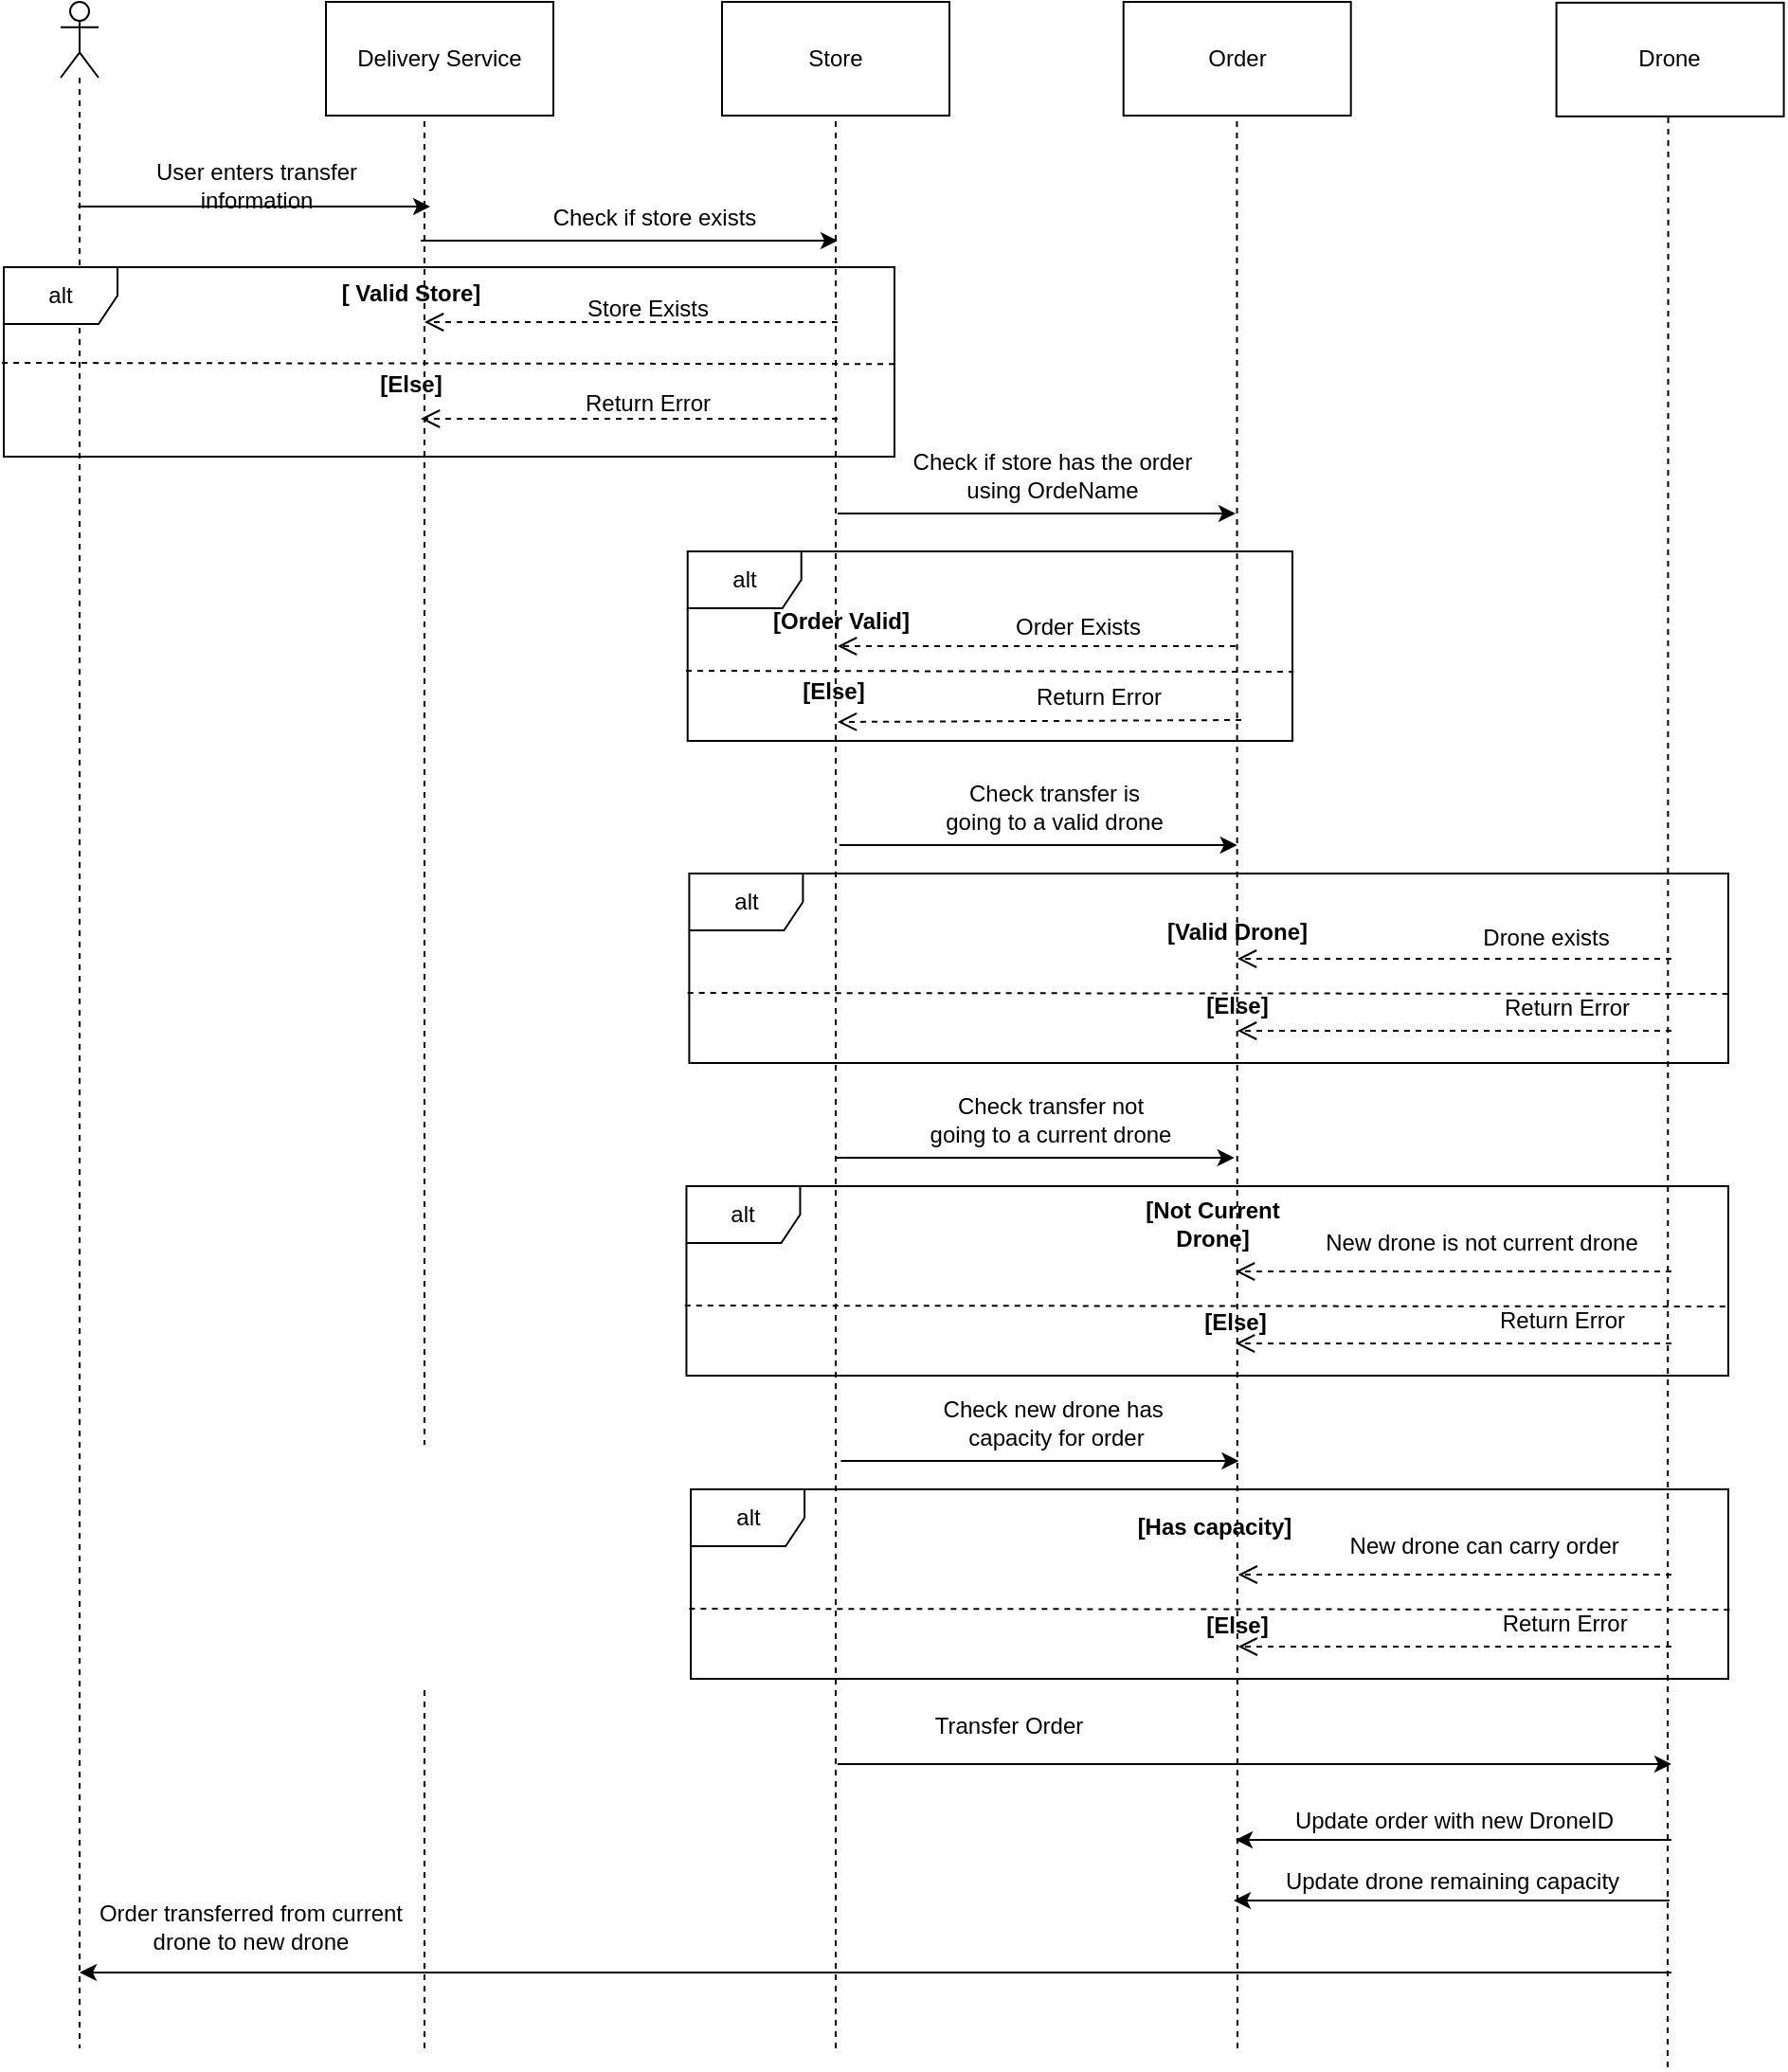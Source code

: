 <mxfile version="20.4.1" type="device"><diagram id="obFiD6qit3gcH0bpKvYI" name="Page-1"><mxGraphModel dx="1642" dy="654" grid="1" gridSize="10" guides="1" tooltips="1" connect="1" arrows="1" fold="1" page="0" pageScale="1" pageWidth="1169" pageHeight="827" math="0" shadow="0"><root><mxCell id="0"/><mxCell id="1" parent="0"/><mxCell id="kNuEiY_QBoVbd9yxOHJQ-1" value="Store" style="rounded=0;whiteSpace=wrap;html=1;" parent="1" vertex="1"><mxGeometry x="249" y="160" width="120" height="60" as="geometry"/></mxCell><mxCell id="kNuEiY_QBoVbd9yxOHJQ-2" value="Delivery Service" style="rounded=0;whiteSpace=wrap;html=1;" parent="1" vertex="1"><mxGeometry x="40" y="160" width="120" height="60" as="geometry"/></mxCell><mxCell id="kNuEiY_QBoVbd9yxOHJQ-4" value="Drone" style="rounded=0;whiteSpace=wrap;html=1;" parent="1" vertex="1"><mxGeometry x="689.3" y="160.42" width="120" height="60" as="geometry"/></mxCell><mxCell id="kNuEiY_QBoVbd9yxOHJQ-5" value="" style="shape=umlLifeline;participant=umlActor;perimeter=lifelinePerimeter;whiteSpace=wrap;html=1;container=1;collapsible=0;recursiveResize=0;verticalAlign=top;spacingTop=36;outlineConnect=0;" parent="1" vertex="1"><mxGeometry x="-100" y="160" width="20" height="1080" as="geometry"/></mxCell><mxCell id="kNuEiY_QBoVbd9yxOHJQ-6" value="alt" style="shape=umlFrame;whiteSpace=wrap;html=1;" parent="1" vertex="1"><mxGeometry x="-130" y="300" width="470" height="100" as="geometry"/></mxCell><mxCell id="kNuEiY_QBoVbd9yxOHJQ-7" value="" style="endArrow=classic;html=1;rounded=0;" parent="1" edge="1"><mxGeometry width="50" height="50" relative="1" as="geometry"><mxPoint x="-90.75" y="268" as="sourcePoint"/><mxPoint x="95.0" y="268" as="targetPoint"/><Array as="points"><mxPoint x="-30" y="268"/></Array></mxGeometry></mxCell><mxCell id="kNuEiY_QBoVbd9yxOHJQ-8" value="User enters transfer&lt;br&gt;information" style="text;html=1;align=center;verticalAlign=middle;resizable=0;points=[];autosize=1;strokeColor=none;fillColor=none;" parent="1" vertex="1"><mxGeometry x="-62" y="237" width="130" height="40" as="geometry"/></mxCell><mxCell id="kNuEiY_QBoVbd9yxOHJQ-9" value="" style="endArrow=classic;html=1;rounded=0;" parent="1" edge="1"><mxGeometry width="50" height="50" relative="1" as="geometry"><mxPoint x="90" y="286" as="sourcePoint"/><mxPoint x="310" y="286" as="targetPoint"/></mxGeometry></mxCell><mxCell id="kNuEiY_QBoVbd9yxOHJQ-10" value="Check if store exists" style="text;html=1;align=center;verticalAlign=middle;resizable=0;points=[];autosize=1;strokeColor=none;fillColor=none;" parent="1" vertex="1"><mxGeometry x="148" y="259" width="130" height="30" as="geometry"/></mxCell><mxCell id="kNuEiY_QBoVbd9yxOHJQ-11" value="" style="endArrow=none;dashed=1;html=1;rounded=0;entryX=0.433;entryY=0.993;entryDx=0;entryDy=0;entryPerimeter=0;" parent="1" target="kNuEiY_QBoVbd9yxOHJQ-2" edge="1"><mxGeometry width="50" height="50" relative="1" as="geometry"><mxPoint x="92" y="1240" as="sourcePoint"/><mxPoint x="600" y="360" as="targetPoint"/></mxGeometry></mxCell><mxCell id="kNuEiY_QBoVbd9yxOHJQ-13" value="" style="endArrow=none;dashed=1;html=1;rounded=0;" parent="1" edge="1"><mxGeometry width="50" height="50" relative="1" as="geometry"><mxPoint x="748" y="1250" as="sourcePoint"/><mxPoint x="748.3" y="220.42" as="targetPoint"/></mxGeometry></mxCell><mxCell id="kNuEiY_QBoVbd9yxOHJQ-14" value="" style="endArrow=none;dashed=1;html=1;rounded=0;entryX=0.433;entryY=0.993;entryDx=0;entryDy=0;entryPerimeter=0;" parent="1" edge="1"><mxGeometry width="50" height="50" relative="1" as="geometry"><mxPoint x="309" y="1240" as="sourcePoint"/><mxPoint x="309" y="220" as="targetPoint"/></mxGeometry></mxCell><mxCell id="kNuEiY_QBoVbd9yxOHJQ-15" value="&lt;b&gt;[ Valid Store]&lt;/b&gt;" style="text;html=1;strokeColor=none;fillColor=none;align=center;verticalAlign=middle;whiteSpace=wrap;rounded=0;" parent="1" vertex="1"><mxGeometry x="40" y="299" width="90" height="30" as="geometry"/></mxCell><mxCell id="kNuEiY_QBoVbd9yxOHJQ-16" value="[Else]" style="text;html=1;strokeColor=none;fillColor=none;align=center;verticalAlign=middle;whiteSpace=wrap;rounded=0;fontStyle=1" parent="1" vertex="1"><mxGeometry x="55" y="347" width="60" height="30" as="geometry"/></mxCell><mxCell id="kNuEiY_QBoVbd9yxOHJQ-17" value="" style="endArrow=none;dashed=1;html=1;rounded=0;exitX=-0.002;exitY=0.505;exitDx=0;exitDy=0;exitPerimeter=0;entryX=0.999;entryY=0.511;entryDx=0;entryDy=0;entryPerimeter=0;" parent="1" source="kNuEiY_QBoVbd9yxOHJQ-6" target="kNuEiY_QBoVbd9yxOHJQ-6" edge="1"><mxGeometry width="50" height="50" relative="1" as="geometry"><mxPoint x="-130" y="375" as="sourcePoint"/><mxPoint x="350" y="351" as="targetPoint"/></mxGeometry></mxCell><mxCell id="kNuEiY_QBoVbd9yxOHJQ-18" value="" style="html=1;verticalAlign=bottom;endArrow=open;dashed=1;endSize=8;rounded=0;" parent="1" edge="1"><mxGeometry relative="1" as="geometry"><mxPoint x="310" y="380" as="sourcePoint"/><mxPoint x="90" y="380" as="targetPoint"/></mxGeometry></mxCell><mxCell id="kNuEiY_QBoVbd9yxOHJQ-19" value="Return Error" style="text;align=center;fontStyle=0;verticalAlign=middle;spacingLeft=3;spacingRight=3;strokeColor=none;rotatable=0;points=[[0,0.5],[1,0.5]];portConstraint=eastwest;" parent="1" vertex="1"><mxGeometry x="170" y="358" width="80" height="26" as="geometry"/></mxCell><mxCell id="kNuEiY_QBoVbd9yxOHJQ-20" value="" style="html=1;verticalAlign=bottom;endArrow=open;dashed=1;endSize=8;rounded=0;" parent="1" edge="1"><mxGeometry relative="1" as="geometry"><mxPoint x="310" y="329" as="sourcePoint"/><mxPoint x="92" y="329" as="targetPoint"/></mxGeometry></mxCell><mxCell id="kNuEiY_QBoVbd9yxOHJQ-21" value="Store Exists" style="text;align=center;fontStyle=0;verticalAlign=middle;spacingLeft=3;spacingRight=3;strokeColor=none;rotatable=0;points=[[0,0.5],[1,0.5]];portConstraint=eastwest;" parent="1" vertex="1"><mxGeometry x="170" y="308" width="80" height="26" as="geometry"/></mxCell><mxCell id="kNuEiY_QBoVbd9yxOHJQ-22" value="" style="endArrow=none;dashed=1;html=1;rounded=0;entryX=0.433;entryY=0.993;entryDx=0;entryDy=0;entryPerimeter=0;" parent="1" edge="1"><mxGeometry width="50" height="50" relative="1" as="geometry"><mxPoint x="521" y="1240" as="sourcePoint"/><mxPoint x="520.7" y="214.29" as="targetPoint"/></mxGeometry></mxCell><mxCell id="kNuEiY_QBoVbd9yxOHJQ-23" value="Order" style="rounded=0;whiteSpace=wrap;html=1;" parent="1" vertex="1"><mxGeometry x="460.85" y="160" width="120" height="60" as="geometry"/></mxCell><mxCell id="kNuEiY_QBoVbd9yxOHJQ-24" value="alt" style="shape=umlFrame;whiteSpace=wrap;html=1;" parent="1" vertex="1"><mxGeometry x="230.85" y="450" width="319.15" height="100" as="geometry"/></mxCell><mxCell id="kNuEiY_QBoVbd9yxOHJQ-25" value="" style="endArrow=classic;html=1;rounded=0;" parent="1" edge="1"><mxGeometry width="50" height="50" relative="1" as="geometry"><mxPoint x="310" y="430" as="sourcePoint"/><mxPoint x="520" y="430" as="targetPoint"/></mxGeometry></mxCell><mxCell id="kNuEiY_QBoVbd9yxOHJQ-26" value="Check if store has the order &lt;br&gt;using OrdeName" style="text;html=1;align=center;verticalAlign=middle;resizable=0;points=[];autosize=1;strokeColor=none;fillColor=none;" parent="1" vertex="1"><mxGeometry x="338" y="390" width="170" height="40" as="geometry"/></mxCell><mxCell id="kNuEiY_QBoVbd9yxOHJQ-27" value="&lt;b&gt;[Order Valid]&lt;/b&gt;" style="text;html=1;strokeColor=none;fillColor=none;align=center;verticalAlign=middle;whiteSpace=wrap;rounded=0;" parent="1" vertex="1"><mxGeometry x="264" y="472" width="96" height="30" as="geometry"/></mxCell><mxCell id="kNuEiY_QBoVbd9yxOHJQ-28" value="[Else]" style="text;html=1;strokeColor=none;fillColor=none;align=center;verticalAlign=middle;whiteSpace=wrap;rounded=0;fontStyle=1" parent="1" vertex="1"><mxGeometry x="278" y="509" width="60" height="30" as="geometry"/></mxCell><mxCell id="kNuEiY_QBoVbd9yxOHJQ-29" value="" style="html=1;verticalAlign=bottom;endArrow=open;dashed=1;endSize=8;rounded=0;" parent="1" edge="1"><mxGeometry relative="1" as="geometry"><mxPoint x="523" y="539" as="sourcePoint"/><mxPoint x="310" y="540" as="targetPoint"/></mxGeometry></mxCell><mxCell id="kNuEiY_QBoVbd9yxOHJQ-30" value="Return Error" style="text;align=center;fontStyle=0;verticalAlign=middle;spacingLeft=3;spacingRight=3;strokeColor=none;rotatable=0;points=[[0,0.5],[1,0.5]];portConstraint=eastwest;" parent="1" vertex="1"><mxGeometry x="408" y="513" width="80" height="26" as="geometry"/></mxCell><mxCell id="kNuEiY_QBoVbd9yxOHJQ-31" value="" style="html=1;verticalAlign=bottom;endArrow=open;dashed=1;endSize=8;rounded=0;" parent="1" edge="1"><mxGeometry relative="1" as="geometry"><mxPoint x="520" y="500" as="sourcePoint"/><mxPoint x="310" y="500" as="targetPoint"/></mxGeometry></mxCell><mxCell id="kNuEiY_QBoVbd9yxOHJQ-32" value="Order Exists" style="text;align=center;fontStyle=0;verticalAlign=middle;spacingLeft=3;spacingRight=3;strokeColor=none;rotatable=0;points=[[0,0.5],[1,0.5]];portConstraint=eastwest;" parent="1" vertex="1"><mxGeometry x="397" y="476" width="80" height="26" as="geometry"/></mxCell><mxCell id="kNuEiY_QBoVbd9yxOHJQ-33" value="" style="endArrow=none;dashed=1;html=1;rounded=0;exitX=-0.002;exitY=0.505;exitDx=0;exitDy=0;exitPerimeter=0;entryX=1.002;entryY=0.635;entryDx=0;entryDy=0;entryPerimeter=0;" parent="1" target="kNuEiY_QBoVbd9yxOHJQ-24" edge="1"><mxGeometry width="50" height="50" relative="1" as="geometry"><mxPoint x="230" y="513" as="sourcePoint"/><mxPoint x="710.96" y="513.5" as="targetPoint"/></mxGeometry></mxCell><mxCell id="kNuEiY_QBoVbd9yxOHJQ-66" value="alt" style="shape=umlFrame;whiteSpace=wrap;html=1;" parent="1" vertex="1"><mxGeometry x="231.7" y="620" width="548.3" height="100" as="geometry"/></mxCell><mxCell id="kNuEiY_QBoVbd9yxOHJQ-67" value="" style="endArrow=classic;html=1;rounded=0;" parent="1" edge="1"><mxGeometry width="50" height="50" relative="1" as="geometry"><mxPoint x="310.85" y="605" as="sourcePoint"/><mxPoint x="520.85" y="605" as="targetPoint"/></mxGeometry></mxCell><mxCell id="kNuEiY_QBoVbd9yxOHJQ-68" value="Check transfer is &lt;br&gt;going to a valid drone" style="text;html=1;align=center;verticalAlign=middle;resizable=0;points=[];autosize=1;strokeColor=none;fillColor=none;" parent="1" vertex="1"><mxGeometry x="353.85" y="565" width="140" height="40" as="geometry"/></mxCell><mxCell id="kNuEiY_QBoVbd9yxOHJQ-69" value="&lt;b&gt;[Valid Drone]&lt;/b&gt;" style="text;html=1;strokeColor=none;fillColor=none;align=center;verticalAlign=middle;whiteSpace=wrap;rounded=0;" parent="1" vertex="1"><mxGeometry x="473" y="636" width="96" height="30" as="geometry"/></mxCell><mxCell id="kNuEiY_QBoVbd9yxOHJQ-70" value="[Else]" style="text;html=1;strokeColor=none;fillColor=none;align=center;verticalAlign=middle;whiteSpace=wrap;rounded=0;fontStyle=1" parent="1" vertex="1"><mxGeometry x="491" y="675" width="60" height="30" as="geometry"/></mxCell><mxCell id="kNuEiY_QBoVbd9yxOHJQ-71" value="" style="html=1;verticalAlign=bottom;endArrow=open;dashed=1;endSize=8;rounded=0;" parent="1" edge="1"><mxGeometry relative="1" as="geometry"><mxPoint x="750" y="703" as="sourcePoint"/><mxPoint x="521" y="703" as="targetPoint"/></mxGeometry></mxCell><mxCell id="kNuEiY_QBoVbd9yxOHJQ-72" value="Return Error" style="text;align=center;fontStyle=0;verticalAlign=middle;spacingLeft=3;spacingRight=3;strokeColor=none;rotatable=0;points=[[0,0.5],[1,0.5]];portConstraint=eastwest;" parent="1" vertex="1"><mxGeometry x="655" y="677" width="80" height="26" as="geometry"/></mxCell><mxCell id="kNuEiY_QBoVbd9yxOHJQ-73" value="" style="html=1;verticalAlign=bottom;endArrow=open;dashed=1;endSize=8;rounded=0;" parent="1" edge="1"><mxGeometry relative="1" as="geometry"><mxPoint x="750" y="665" as="sourcePoint"/><mxPoint x="521" y="665" as="targetPoint"/></mxGeometry></mxCell><mxCell id="kNuEiY_QBoVbd9yxOHJQ-74" value="Drone exists" style="text;align=center;fontStyle=0;verticalAlign=middle;spacingLeft=3;spacingRight=3;strokeColor=none;rotatable=0;points=[[0,0.5],[1,0.5]];portConstraint=eastwest;" parent="1" vertex="1"><mxGeometry x="644" y="640" width="80" height="26" as="geometry"/></mxCell><mxCell id="kNuEiY_QBoVbd9yxOHJQ-75" value="" style="endArrow=none;dashed=1;html=1;rounded=0;exitX=-0.002;exitY=0.505;exitDx=0;exitDy=0;exitPerimeter=0;entryX=1.002;entryY=0.635;entryDx=0;entryDy=0;entryPerimeter=0;" parent="1" target="kNuEiY_QBoVbd9yxOHJQ-66" edge="1"><mxGeometry width="50" height="50" relative="1" as="geometry"><mxPoint x="230.85" y="683" as="sourcePoint"/><mxPoint x="711.81" y="683.5" as="targetPoint"/></mxGeometry></mxCell><mxCell id="kNuEiY_QBoVbd9yxOHJQ-76" value="alt" style="shape=umlFrame;whiteSpace=wrap;html=1;" parent="1" vertex="1"><mxGeometry x="230.22" y="785" width="549.78" height="100" as="geometry"/></mxCell><mxCell id="kNuEiY_QBoVbd9yxOHJQ-77" value="" style="endArrow=classic;html=1;rounded=0;" parent="1" edge="1"><mxGeometry width="50" height="50" relative="1" as="geometry"><mxPoint x="309.37" y="770" as="sourcePoint"/><mxPoint x="519.37" y="770" as="targetPoint"/></mxGeometry></mxCell><mxCell id="kNuEiY_QBoVbd9yxOHJQ-78" value="Check transfer not&lt;br&gt;going to a current drone" style="text;html=1;align=center;verticalAlign=middle;resizable=0;points=[];autosize=1;strokeColor=none;fillColor=none;" parent="1" vertex="1"><mxGeometry x="347.37" y="730" width="150" height="40" as="geometry"/></mxCell><mxCell id="kNuEiY_QBoVbd9yxOHJQ-79" value="&lt;b&gt;[Not Current Drone]&lt;/b&gt;" style="text;html=1;strokeColor=none;fillColor=none;align=center;verticalAlign=middle;whiteSpace=wrap;rounded=0;" parent="1" vertex="1"><mxGeometry x="460" y="790" width="96" height="30" as="geometry"/></mxCell><mxCell id="kNuEiY_QBoVbd9yxOHJQ-80" value="[Else]" style="text;html=1;strokeColor=none;fillColor=none;align=center;verticalAlign=middle;whiteSpace=wrap;rounded=0;fontStyle=1" parent="1" vertex="1"><mxGeometry x="490" y="842" width="60" height="30" as="geometry"/></mxCell><mxCell id="kNuEiY_QBoVbd9yxOHJQ-81" value="" style="html=1;verticalAlign=bottom;endArrow=open;dashed=1;endSize=8;rounded=0;" parent="1" edge="1"><mxGeometry relative="1" as="geometry"><mxPoint x="750" y="868" as="sourcePoint"/><mxPoint x="520" y="868" as="targetPoint"/></mxGeometry></mxCell><mxCell id="kNuEiY_QBoVbd9yxOHJQ-82" value="Return Error" style="text;align=center;fontStyle=0;verticalAlign=middle;spacingLeft=3;spacingRight=3;strokeColor=none;rotatable=0;points=[[0,0.5],[1,0.5]];portConstraint=eastwest;" parent="1" vertex="1"><mxGeometry x="652.52" y="842" width="80" height="26" as="geometry"/></mxCell><mxCell id="kNuEiY_QBoVbd9yxOHJQ-83" value="" style="html=1;verticalAlign=bottom;endArrow=open;dashed=1;endSize=8;rounded=0;" parent="1" edge="1"><mxGeometry relative="1" as="geometry"><mxPoint x="750" y="830" as="sourcePoint"/><mxPoint x="520" y="830" as="targetPoint"/></mxGeometry></mxCell><mxCell id="kNuEiY_QBoVbd9yxOHJQ-84" value="New drone is not current drone" style="text;align=center;fontStyle=0;verticalAlign=middle;spacingLeft=3;spacingRight=3;strokeColor=none;rotatable=0;points=[[0,0.5],[1,0.5]];portConstraint=eastwest;" parent="1" vertex="1"><mxGeometry x="610" y="801" width="80" height="26" as="geometry"/></mxCell><mxCell id="kNuEiY_QBoVbd9yxOHJQ-85" value="" style="endArrow=none;dashed=1;html=1;rounded=0;exitX=-0.002;exitY=0.505;exitDx=0;exitDy=0;exitPerimeter=0;entryX=1.002;entryY=0.635;entryDx=0;entryDy=0;entryPerimeter=0;" parent="1" target="kNuEiY_QBoVbd9yxOHJQ-76" edge="1"><mxGeometry width="50" height="50" relative="1" as="geometry"><mxPoint x="229.37" y="848" as="sourcePoint"/><mxPoint x="710.33" y="848.5" as="targetPoint"/></mxGeometry></mxCell><mxCell id="kNuEiY_QBoVbd9yxOHJQ-87" value="alt" style="shape=umlFrame;whiteSpace=wrap;html=1;" parent="1" vertex="1"><mxGeometry x="232.55" y="945" width="547.45" height="100" as="geometry"/></mxCell><mxCell id="kNuEiY_QBoVbd9yxOHJQ-88" value="" style="endArrow=classic;html=1;rounded=0;" parent="1" edge="1"><mxGeometry width="50" height="50" relative="1" as="geometry"><mxPoint x="311.7" y="930" as="sourcePoint"/><mxPoint x="521.7" y="930" as="targetPoint"/></mxGeometry></mxCell><mxCell id="kNuEiY_QBoVbd9yxOHJQ-89" value="Check new drone has&amp;nbsp;&lt;br&gt;capacity for order" style="text;html=1;align=center;verticalAlign=middle;resizable=0;points=[];autosize=1;strokeColor=none;fillColor=none;" parent="1" vertex="1"><mxGeometry x="354.7" y="890" width="140" height="40" as="geometry"/></mxCell><mxCell id="kNuEiY_QBoVbd9yxOHJQ-90" value="&lt;b&gt;[Has capacity]&lt;/b&gt;" style="text;html=1;strokeColor=none;fillColor=none;align=center;verticalAlign=middle;whiteSpace=wrap;rounded=0;" parent="1" vertex="1"><mxGeometry x="461.33" y="950" width="96" height="30" as="geometry"/></mxCell><mxCell id="kNuEiY_QBoVbd9yxOHJQ-91" value="[Else]" style="text;html=1;strokeColor=none;fillColor=none;align=center;verticalAlign=middle;whiteSpace=wrap;rounded=0;fontStyle=1" parent="1" vertex="1"><mxGeometry x="491.33" y="1002" width="60" height="30" as="geometry"/></mxCell><mxCell id="kNuEiY_QBoVbd9yxOHJQ-92" value="" style="html=1;verticalAlign=bottom;endArrow=open;dashed=1;endSize=8;rounded=0;" parent="1" edge="1"><mxGeometry relative="1" as="geometry"><mxPoint x="750" y="1028" as="sourcePoint"/><mxPoint x="521.33" y="1028" as="targetPoint"/></mxGeometry></mxCell><mxCell id="kNuEiY_QBoVbd9yxOHJQ-93" value="Return Error" style="text;align=center;fontStyle=0;verticalAlign=middle;spacingLeft=3;spacingRight=3;strokeColor=none;rotatable=0;points=[[0,0.5],[1,0.5]];portConstraint=eastwest;" parent="1" vertex="1"><mxGeometry x="653.85" y="1002" width="80" height="26" as="geometry"/></mxCell><mxCell id="kNuEiY_QBoVbd9yxOHJQ-94" value="" style="html=1;verticalAlign=bottom;endArrow=open;dashed=1;endSize=8;rounded=0;" parent="1" edge="1"><mxGeometry relative="1" as="geometry"><mxPoint x="750" y="990" as="sourcePoint"/><mxPoint x="521.33" y="990" as="targetPoint"/></mxGeometry></mxCell><mxCell id="kNuEiY_QBoVbd9yxOHJQ-95" value="New drone can carry order" style="text;align=center;fontStyle=0;verticalAlign=middle;spacingLeft=3;spacingRight=3;strokeColor=none;rotatable=0;points=[[0,0.5],[1,0.5]];portConstraint=eastwest;" parent="1" vertex="1"><mxGeometry x="611.33" y="961" width="80" height="26" as="geometry"/></mxCell><mxCell id="kNuEiY_QBoVbd9yxOHJQ-96" value="" style="endArrow=none;dashed=1;html=1;rounded=0;exitX=-0.002;exitY=0.505;exitDx=0;exitDy=0;exitPerimeter=0;entryX=1.002;entryY=0.635;entryDx=0;entryDy=0;entryPerimeter=0;" parent="1" target="kNuEiY_QBoVbd9yxOHJQ-87" edge="1"><mxGeometry width="50" height="50" relative="1" as="geometry"><mxPoint x="231.7" y="1008" as="sourcePoint"/><mxPoint x="712.66" y="1008.5" as="targetPoint"/></mxGeometry></mxCell><mxCell id="kNuEiY_QBoVbd9yxOHJQ-97" value="" style="endArrow=classic;html=1;rounded=0;" parent="1" edge="1"><mxGeometry width="50" height="50" relative="1" as="geometry"><mxPoint x="310" y="1090" as="sourcePoint"/><mxPoint x="750" y="1090" as="targetPoint"/></mxGeometry></mxCell><mxCell id="kNuEiY_QBoVbd9yxOHJQ-98" value="Transfer Order" style="text;html=1;align=center;verticalAlign=middle;resizable=0;points=[];autosize=1;strokeColor=none;fillColor=none;" parent="1" vertex="1"><mxGeometry x="350" y="1055" width="100" height="30" as="geometry"/></mxCell><mxCell id="kNuEiY_QBoVbd9yxOHJQ-99" value="" style="endArrow=classic;html=1;rounded=0;" parent="1" edge="1"><mxGeometry width="50" height="50" relative="1" as="geometry"><mxPoint x="750" y="1130" as="sourcePoint"/><mxPoint x="520" y="1130" as="targetPoint"/></mxGeometry></mxCell><mxCell id="kNuEiY_QBoVbd9yxOHJQ-100" value="Update order with new DroneID" style="text;html=1;align=center;verticalAlign=middle;resizable=0;points=[];autosize=1;strokeColor=none;fillColor=none;" parent="1" vertex="1"><mxGeometry x="540" y="1105" width="190" height="30" as="geometry"/></mxCell><mxCell id="kNuEiY_QBoVbd9yxOHJQ-101" value="" style="endArrow=classic;html=1;rounded=0;" parent="1" edge="1"><mxGeometry width="50" height="50" relative="1" as="geometry"><mxPoint x="749" y="1162" as="sourcePoint"/><mxPoint x="519" y="1162" as="targetPoint"/></mxGeometry></mxCell><mxCell id="kNuEiY_QBoVbd9yxOHJQ-102" value="Update drone remaining capacity" style="text;html=1;align=center;verticalAlign=middle;resizable=0;points=[];autosize=1;strokeColor=none;fillColor=none;" parent="1" vertex="1"><mxGeometry x="534" y="1137" width="200" height="30" as="geometry"/></mxCell><mxCell id="kNuEiY_QBoVbd9yxOHJQ-103" value="" style="endArrow=classic;html=1;rounded=0;" parent="1" target="kNuEiY_QBoVbd9yxOHJQ-5" edge="1"><mxGeometry width="50" height="50" relative="1" as="geometry"><mxPoint x="750" y="1200" as="sourcePoint"/><mxPoint x="230" y="990" as="targetPoint"/></mxGeometry></mxCell><mxCell id="kNuEiY_QBoVbd9yxOHJQ-104" value="Order transferred from current&lt;br&gt;&amp;nbsp;drone to new drone&amp;nbsp;" style="text;html=1;align=center;verticalAlign=middle;resizable=0;points=[];autosize=1;strokeColor=none;fillColor=none;" parent="1" vertex="1"><mxGeometry x="-90" y="1156" width="180" height="40" as="geometry"/></mxCell></root></mxGraphModel></diagram></mxfile>